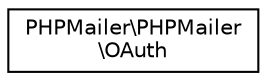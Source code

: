 digraph "Representación gráfica de la clase"
{
  edge [fontname="Helvetica",fontsize="10",labelfontname="Helvetica",labelfontsize="10"];
  node [fontname="Helvetica",fontsize="10",shape=record];
  rankdir="LR";
  Node0 [label="PHPMailer\\PHPMailer\l\\OAuth",height=0.2,width=0.4,color="black", fillcolor="white", style="filled",URL="$classPHPMailer_1_1PHPMailer_1_1OAuth.html"];
}
